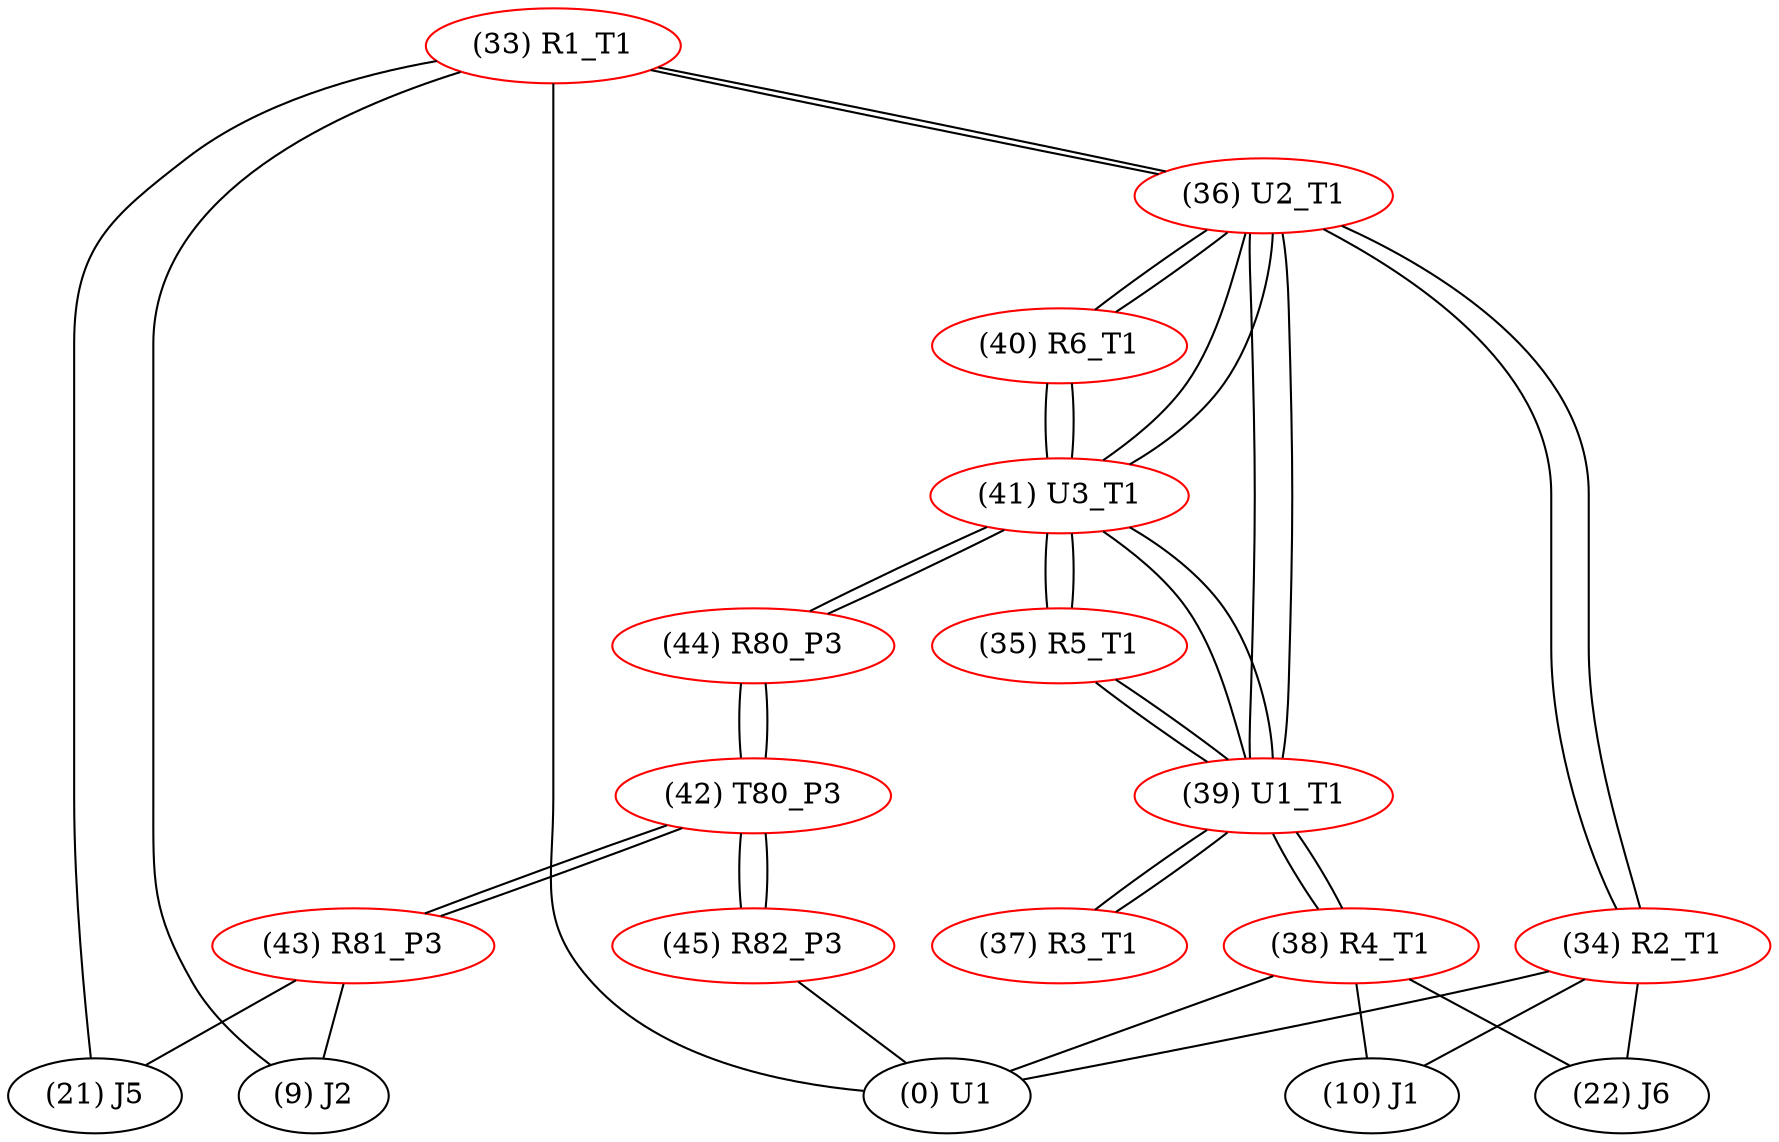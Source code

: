 graph {
	33 [label="(33) R1_T1" color=red]
	21 [label="(21) J5"]
	0 [label="(0) U1"]
	9 [label="(9) J2"]
	36 [label="(36) U2_T1"]
	34 [label="(34) R2_T1" color=red]
	22 [label="(22) J6"]
	0 [label="(0) U1"]
	10 [label="(10) J1"]
	36 [label="(36) U2_T1"]
	35 [label="(35) R5_T1" color=red]
	41 [label="(41) U3_T1"]
	39 [label="(39) U1_T1"]
	36 [label="(36) U2_T1" color=red]
	41 [label="(41) U3_T1"]
	39 [label="(39) U1_T1"]
	34 [label="(34) R2_T1"]
	33 [label="(33) R1_T1"]
	40 [label="(40) R6_T1"]
	37 [label="(37) R3_T1" color=red]
	39 [label="(39) U1_T1"]
	38 [label="(38) R4_T1" color=red]
	0 [label="(0) U1"]
	22 [label="(22) J6"]
	10 [label="(10) J1"]
	39 [label="(39) U1_T1"]
	39 [label="(39) U1_T1" color=red]
	38 [label="(38) R4_T1"]
	36 [label="(36) U2_T1"]
	41 [label="(41) U3_T1"]
	35 [label="(35) R5_T1"]
	37 [label="(37) R3_T1"]
	40 [label="(40) R6_T1" color=red]
	41 [label="(41) U3_T1"]
	36 [label="(36) U2_T1"]
	41 [label="(41) U3_T1" color=red]
	40 [label="(40) R6_T1"]
	35 [label="(35) R5_T1"]
	36 [label="(36) U2_T1"]
	39 [label="(39) U1_T1"]
	44 [label="(44) R80_P3"]
	42 [label="(42) T80_P3" color=red]
	43 [label="(43) R81_P3"]
	45 [label="(45) R82_P3"]
	44 [label="(44) R80_P3"]
	43 [label="(43) R81_P3" color=red]
	21 [label="(21) J5"]
	9 [label="(9) J2"]
	42 [label="(42) T80_P3"]
	44 [label="(44) R80_P3" color=red]
	41 [label="(41) U3_T1"]
	42 [label="(42) T80_P3"]
	45 [label="(45) R82_P3" color=red]
	0 [label="(0) U1"]
	42 [label="(42) T80_P3"]
	33 -- 21
	33 -- 0
	33 -- 9
	33 -- 36
	34 -- 22
	34 -- 0
	34 -- 10
	34 -- 36
	35 -- 41
	35 -- 39
	36 -- 41
	36 -- 39
	36 -- 34
	36 -- 33
	36 -- 40
	37 -- 39
	38 -- 0
	38 -- 22
	38 -- 10
	38 -- 39
	39 -- 38
	39 -- 36
	39 -- 41
	39 -- 35
	39 -- 37
	40 -- 41
	40 -- 36
	41 -- 40
	41 -- 35
	41 -- 36
	41 -- 39
	41 -- 44
	42 -- 43
	42 -- 45
	42 -- 44
	43 -- 21
	43 -- 9
	43 -- 42
	44 -- 41
	44 -- 42
	45 -- 0
	45 -- 42
}
